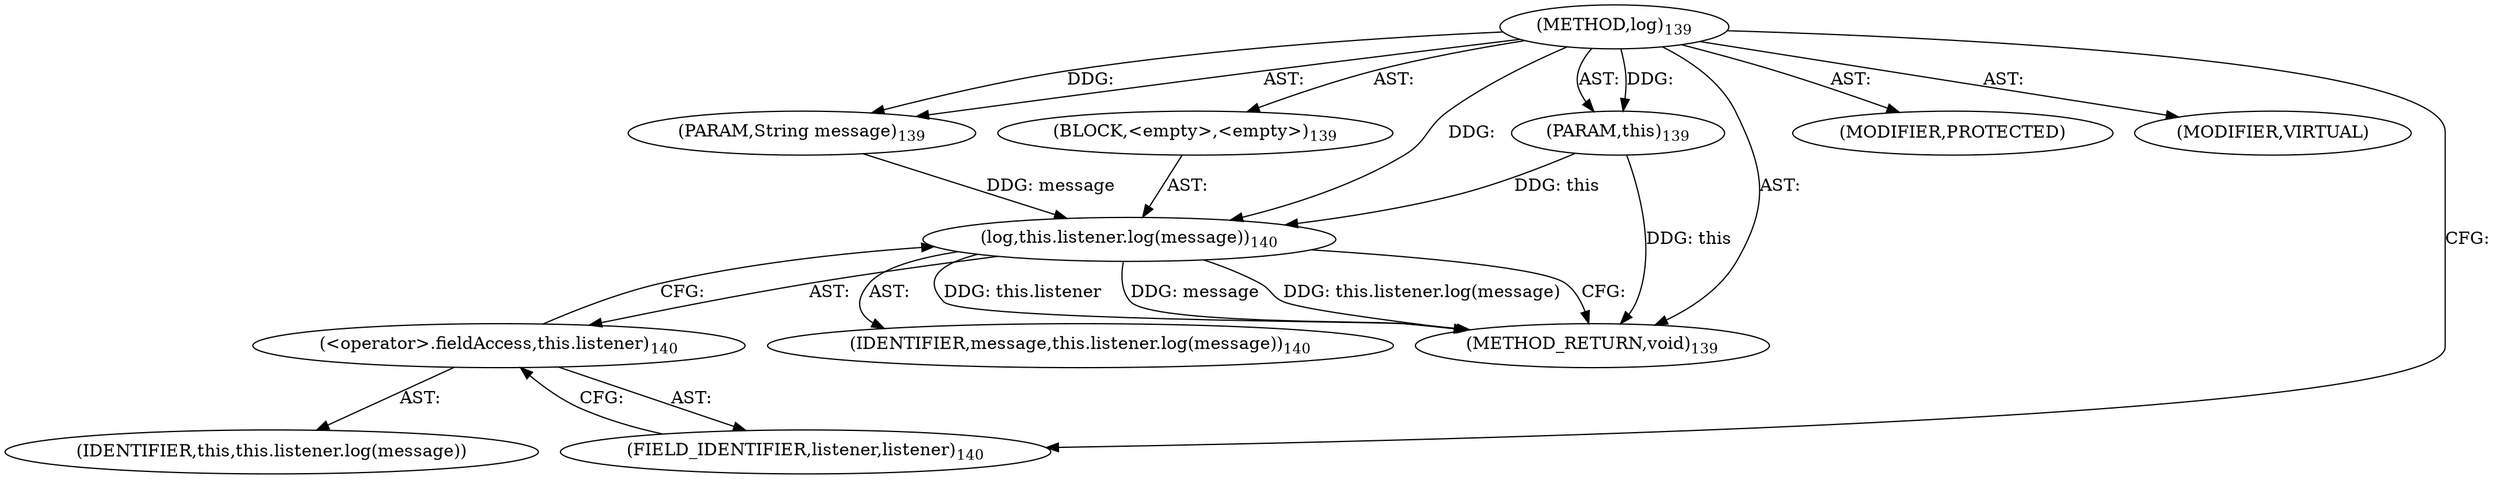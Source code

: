 digraph "log" {  
"111669149702" [label = <(METHOD,log)<SUB>139</SUB>> ]
"115964117005" [label = <(PARAM,this)<SUB>139</SUB>> ]
"115964117006" [label = <(PARAM,String message)<SUB>139</SUB>> ]
"25769803794" [label = <(BLOCK,&lt;empty&gt;,&lt;empty&gt;)<SUB>139</SUB>> ]
"30064771135" [label = <(log,this.listener.log(message))<SUB>140</SUB>> ]
"30064771136" [label = <(&lt;operator&gt;.fieldAccess,this.listener)<SUB>140</SUB>> ]
"68719476787" [label = <(IDENTIFIER,this,this.listener.log(message))> ]
"55834574853" [label = <(FIELD_IDENTIFIER,listener,listener)<SUB>140</SUB>> ]
"68719476788" [label = <(IDENTIFIER,message,this.listener.log(message))<SUB>140</SUB>> ]
"133143986191" [label = <(MODIFIER,PROTECTED)> ]
"133143986192" [label = <(MODIFIER,VIRTUAL)> ]
"128849018886" [label = <(METHOD_RETURN,void)<SUB>139</SUB>> ]
  "111669149702" -> "115964117005"  [ label = "AST: "] 
  "111669149702" -> "115964117006"  [ label = "AST: "] 
  "111669149702" -> "25769803794"  [ label = "AST: "] 
  "111669149702" -> "133143986191"  [ label = "AST: "] 
  "111669149702" -> "133143986192"  [ label = "AST: "] 
  "111669149702" -> "128849018886"  [ label = "AST: "] 
  "25769803794" -> "30064771135"  [ label = "AST: "] 
  "30064771135" -> "30064771136"  [ label = "AST: "] 
  "30064771135" -> "68719476788"  [ label = "AST: "] 
  "30064771136" -> "68719476787"  [ label = "AST: "] 
  "30064771136" -> "55834574853"  [ label = "AST: "] 
  "30064771135" -> "128849018886"  [ label = "CFG: "] 
  "30064771136" -> "30064771135"  [ label = "CFG: "] 
  "55834574853" -> "30064771136"  [ label = "CFG: "] 
  "111669149702" -> "55834574853"  [ label = "CFG: "] 
  "115964117005" -> "128849018886"  [ label = "DDG: this"] 
  "30064771135" -> "128849018886"  [ label = "DDG: this.listener"] 
  "30064771135" -> "128849018886"  [ label = "DDG: message"] 
  "30064771135" -> "128849018886"  [ label = "DDG: this.listener.log(message)"] 
  "111669149702" -> "115964117005"  [ label = "DDG: "] 
  "111669149702" -> "115964117006"  [ label = "DDG: "] 
  "115964117005" -> "30064771135"  [ label = "DDG: this"] 
  "115964117006" -> "30064771135"  [ label = "DDG: message"] 
  "111669149702" -> "30064771135"  [ label = "DDG: "] 
}
